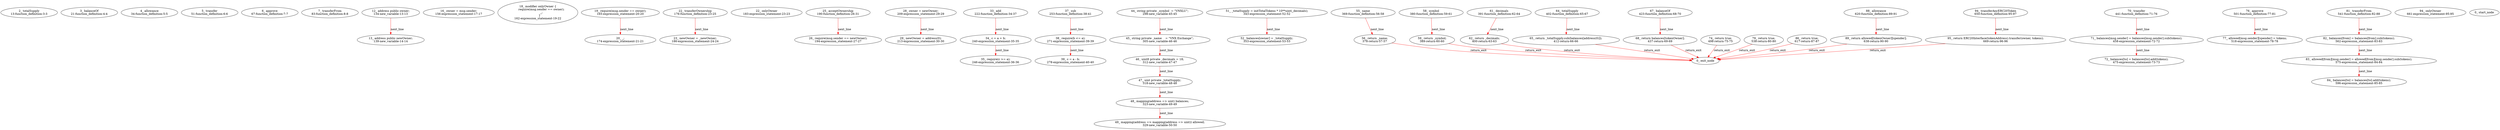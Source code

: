 digraph  {
13 [label="2_ totalSupply\n13-function_definition-3-3", type_label=function_definition];
21 [label="3_ balanceOf\n21-function_definition-4-4", type_label=function_definition];
34 [label="4_ allowance\n34-function_definition-5-5", type_label=function_definition];
51 [label="5_ transfer\n51-function_definition-6-6", type_label=function_definition];
67 [label="6_ approve\n67-function_definition-7-7", type_label=function_definition];
83 [label="7_ transferFrom\n83-function_definition-8-8", type_label=function_definition];
134 [label="12_ address public owner;\n134-new_variable-13-13", type_label=new_variable];
139 [label="13_ address public newOwner;\n139-new_variable-14-14", type_label=new_variable];
156 [label="16_ owner = msg.sender;\n156-expression_statement-17-17", type_label=expression_statement];
162 [label="18_ modifier onlyOwner {\n        require(msg.sender == owner);\n        _;\n    }\n162-expression_statement-19-22", type_label=expression_statement];
165 [label="19_ require(msg.sender == owner);\n165-expression_statement-20-20", type_label=expression_statement];
174 [label="20_ _;\n174-expression_statement-21-21", type_label=expression_statement];
176 [label="22_ transferOwnership\n176-function_definition-23-25", type_label=function_definition];
183 [label="22_ onlyOwner\n183-expression_statement-23-23", type_label=expression_statement];
186 [label="23_ newOwner = _newOwner;\n186-expression_statement-24-24", type_label=expression_statement];
190 [label="25_ acceptOwnership\n190-function_definition-26-31", type_label=function_definition];
194 [label="26_ require(msg.sender == newOwner);\n194-expression_statement-27-27", type_label=expression_statement];
209 [label="28_ owner = newOwner;\n209-expression_statement-29-29", type_label=expression_statement];
213 [label="29_ newOwner = address(0);\n213-expression_statement-30-30", type_label=expression_statement];
222 [label="33_ add\n222-function_definition-34-37", type_label=function_definition];
240 [label="34_ c = a + b;\n240-expression_statement-35-35", type_label=expression_statement];
246 [label="35_ require(c >= a);\n246-expression_statement-36-36", type_label=expression_statement];
253 [label="37_ sub\n253-function_definition-38-41", type_label=function_definition];
271 [label="38_ require(b <= a);\n271-expression_statement-39-39", type_label=expression_statement];
278 [label="39_ c = a - b;\n278-expression_statement-40-40", type_label=expression_statement];
298 [label="44_ string private _symbol  = \"VNXLU\";\n298-new_variable-45-45", type_label=new_variable];
305 [label="45_ string private _name    = \"VNX Exchange\";\n305-new_variable-46-46", type_label=new_variable];
312 [label="46_ uint8 private _decimals = 18;\n312-new_variable-47-47", type_label=new_variable];
318 [label="47_ uint private _totalSupply;\n318-new_variable-48-48", type_label=new_variable];
323 [label="48_ mapping(address => uint) balances;\n323-new_variable-49-49", type_label=new_variable];
329 [label="49_ mapping(address => mapping(address => uint)) allowed;\n329-new_variable-50-50", type_label=new_variable];
343 [label="51_ _totalSupply = initTotalTokens * 10**uint(_decimals);\n343-expression_statement-52-52", type_label=expression_statement];
353 [label="52_ balances[owner] = _totalSupply;\n353-expression_statement-53-53", type_label=expression_statement];
369 [label="55_ name\n369-function_definition-56-58", type_label=function_definition];
378 [label="56_ return _name;\n378-return-57-57", type_label=return];
380 [label="58_ symbol\n380-function_definition-59-61", type_label=function_definition];
389 [label="59_ return _symbol;\n389-return-60-60", type_label=return];
391 [label="61_ decimals\n391-function_definition-62-64", type_label=function_definition];
400 [label="62_ return _decimals;\n400-return-63-63", type_label=return];
402 [label="64_ totalSupply\n402-function_definition-65-67", type_label=function_definition];
412 [label="65_ return _totalSupply.sub(balances[address(0)]);\n412-return-66-66", type_label=return];
423 [label="67_ balanceOf\n423-function_definition-68-70", type_label=function_definition];
437 [label="68_ return balances[tokenOwner];\n437-return-69-69", type_label=return];
441 [label="70_ transfer\n441-function_definition-71-76", type_label=function_definition];
458 [label="71_ balances[msg.sender] = balances[msg.sender].sub(tokens);\n458-expression_statement-72-72", type_label=expression_statement];
475 [label="72_ balances[to] = balances[to].add(tokens);\n475-expression_statement-73-73", type_label=expression_statement];
498 [label="74_ return true;\n498-return-75-75", type_label=return];
501 [label="76_ approve\n501-function_definition-77-81", type_label=function_definition];
518 [label="77_ allowed[msg.sender][spender] = tokens;\n518-expression_statement-78-78", type_label=expression_statement];
538 [label="79_ return true;\n538-return-80-80", type_label=return];
541 [label="81_ transferFrom\n541-function_definition-82-88", type_label=function_definition];
562 [label="82_ balances[from] = balances[from].sub(tokens);\n562-expression_statement-83-83", type_label=expression_statement];
575 [label="83_ allowed[from][msg.sender] = allowed[from][msg.sender].sub(tokens);\n575-expression_statement-84-84", type_label=expression_statement];
596 [label="84_ balances[to] = balances[to].add(tokens);\n596-expression_statement-85-85", type_label=expression_statement];
617 [label="86_ return true;\n617-return-87-87", type_label=return];
620 [label="88_ allowance\n620-function_definition-89-91", type_label=function_definition];
638 [label="89_ return allowed[tokenOwner][spender];\n638-return-90-90", type_label=return];
650 [label="94_ transferAnyERC20Token\n650-function_definition-95-97", type_label=function_definition];
661 [label="94_ onlyOwner\n661-expression_statement-95-95", type_label=expression_statement];
669 [label="95_ return ERC20Interface(tokenAddress).transfer(owner, tokens);\n669-return-96-96", type_label=return];
1 [label="0_ start_node", type_label=start];
2 [label="0_ exit_node", type_label=exit];
134 -> 139  [color=red, controlflow_type=next_line, edge_type=CFG_edge, key=0, label=next_line];
165 -> 174  [color=red, controlflow_type=next_line, edge_type=CFG_edge, key=0, label=next_line];
176 -> 186  [color=red, controlflow_type=next_line, edge_type=CFG_edge, key=0, label=next_line];
190 -> 194  [color=red, controlflow_type=next_line, edge_type=CFG_edge, key=0, label=next_line];
209 -> 213  [color=red, controlflow_type=next_line, edge_type=CFG_edge, key=0, label=next_line];
222 -> 240  [color=red, controlflow_type=next_line, edge_type=CFG_edge, key=0, label=next_line];
240 -> 246  [color=red, controlflow_type=next_line, edge_type=CFG_edge, key=0, label=next_line];
253 -> 271  [color=red, controlflow_type=next_line, edge_type=CFG_edge, key=0, label=next_line];
271 -> 278  [color=red, controlflow_type=next_line, edge_type=CFG_edge, key=0, label=next_line];
298 -> 305  [color=red, controlflow_type=next_line, edge_type=CFG_edge, key=0, label=next_line];
305 -> 312  [color=red, controlflow_type=next_line, edge_type=CFG_edge, key=0, label=next_line];
312 -> 318  [color=red, controlflow_type=next_line, edge_type=CFG_edge, key=0, label=next_line];
318 -> 323  [color=red, controlflow_type=next_line, edge_type=CFG_edge, key=0, label=next_line];
323 -> 329  [color=red, controlflow_type=next_line, edge_type=CFG_edge, key=0, label=next_line];
343 -> 353  [color=red, controlflow_type=next_line, edge_type=CFG_edge, key=0, label=next_line];
369 -> 378  [color=red, controlflow_type=next_line, edge_type=CFG_edge, key=0, label=next_line];
378 -> 2  [color=red, controlflow_type=return_exit, edge_type=CFG_edge, key=0, label=return_exit];
380 -> 389  [color=red, controlflow_type=next_line, edge_type=CFG_edge, key=0, label=next_line];
389 -> 2  [color=red, controlflow_type=return_exit, edge_type=CFG_edge, key=0, label=return_exit];
391 -> 400  [color=red, controlflow_type=next_line, edge_type=CFG_edge, key=0, label=next_line];
400 -> 2  [color=red, controlflow_type=return_exit, edge_type=CFG_edge, key=0, label=return_exit];
402 -> 412  [color=red, controlflow_type=next_line, edge_type=CFG_edge, key=0, label=next_line];
412 -> 2  [color=red, controlflow_type=return_exit, edge_type=CFG_edge, key=0, label=return_exit];
423 -> 437  [color=red, controlflow_type=next_line, edge_type=CFG_edge, key=0, label=next_line];
437 -> 2  [color=red, controlflow_type=return_exit, edge_type=CFG_edge, key=0, label=return_exit];
441 -> 458  [color=red, controlflow_type=next_line, edge_type=CFG_edge, key=0, label=next_line];
458 -> 475  [color=red, controlflow_type=next_line, edge_type=CFG_edge, key=0, label=next_line];
498 -> 2  [color=red, controlflow_type=return_exit, edge_type=CFG_edge, key=0, label=return_exit];
501 -> 518  [color=red, controlflow_type=next_line, edge_type=CFG_edge, key=0, label=next_line];
538 -> 2  [color=red, controlflow_type=return_exit, edge_type=CFG_edge, key=0, label=return_exit];
541 -> 562  [color=red, controlflow_type=next_line, edge_type=CFG_edge, key=0, label=next_line];
562 -> 575  [color=red, controlflow_type=next_line, edge_type=CFG_edge, key=0, label=next_line];
575 -> 596  [color=red, controlflow_type=next_line, edge_type=CFG_edge, key=0, label=next_line];
617 -> 2  [color=red, controlflow_type=return_exit, edge_type=CFG_edge, key=0, label=return_exit];
620 -> 638  [color=red, controlflow_type=next_line, edge_type=CFG_edge, key=0, label=next_line];
638 -> 2  [color=red, controlflow_type=return_exit, edge_type=CFG_edge, key=0, label=return_exit];
650 -> 669  [color=red, controlflow_type=next_line, edge_type=CFG_edge, key=0, label=next_line];
669 -> 2  [color=red, controlflow_type=return_exit, edge_type=CFG_edge, key=0, label=return_exit];
}
